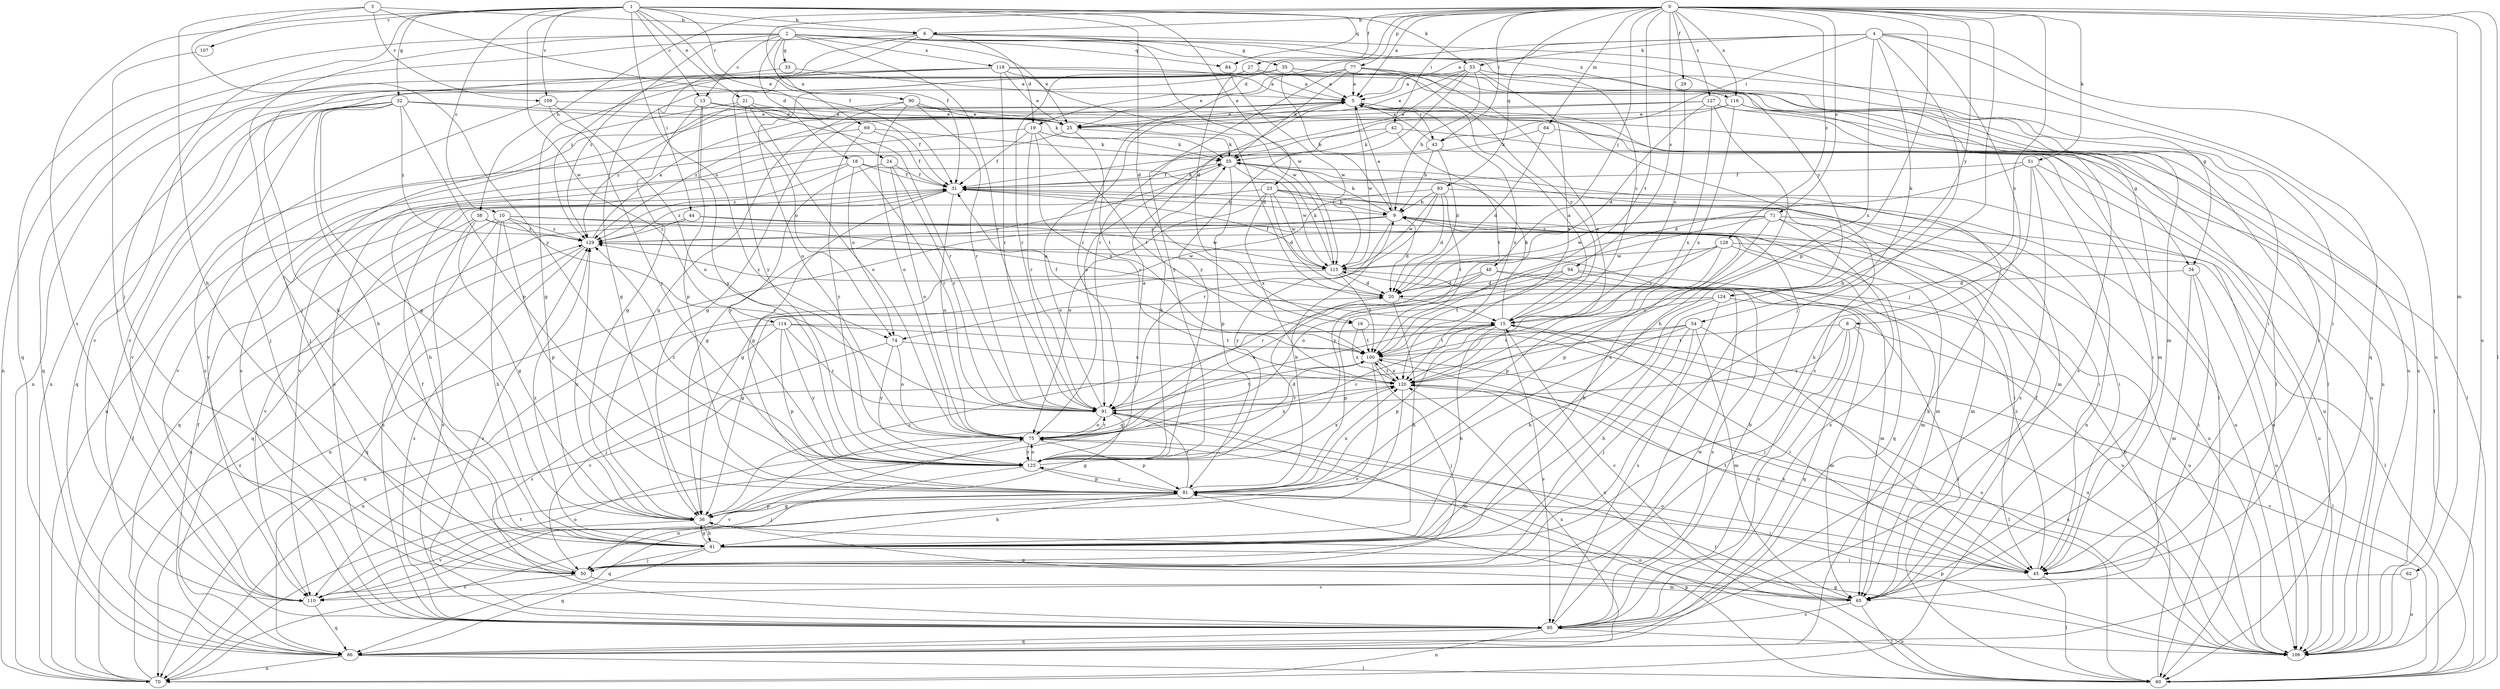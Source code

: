 strict digraph  {
0;
1;
2;
3;
4;
5;
6;
8;
9;
10;
13;
15;
16;
18;
19;
20;
21;
23;
24;
25;
27;
29;
31;
32;
33;
34;
35;
36;
38;
41;
42;
43;
44;
45;
48;
50;
51;
53;
54;
55;
60;
62;
64;
65;
69;
70;
71;
74;
75;
77;
81;
83;
84;
86;
90;
91;
94;
95;
100;
106;
107;
109;
110;
114;
115;
116;
118;
120;
124;
125;
127;
128;
129;
0 -> 5  [label=a];
0 -> 6  [label=b];
0 -> 16  [label=d];
0 -> 27  [label=f];
0 -> 29  [label=f];
0 -> 31  [label=f];
0 -> 38  [label=h];
0 -> 41  [label=h];
0 -> 42  [label=i];
0 -> 43  [label=i];
0 -> 48  [label=j];
0 -> 50  [label=j];
0 -> 51  [label=k];
0 -> 60  [label=l];
0 -> 62  [label=m];
0 -> 64  [label=m];
0 -> 71  [label=o];
0 -> 77  [label=p];
0 -> 81  [label=p];
0 -> 83  [label=q];
0 -> 94  [label=s];
0 -> 100  [label=t];
0 -> 106  [label=u];
0 -> 116  [label=x];
0 -> 124  [label=y];
0 -> 127  [label=z];
0 -> 128  [label=z];
1 -> 6  [label=b];
1 -> 10  [label=c];
1 -> 13  [label=c];
1 -> 16  [label=d];
1 -> 21  [label=e];
1 -> 23  [label=e];
1 -> 24  [label=e];
1 -> 32  [label=g];
1 -> 50  [label=j];
1 -> 53  [label=k];
1 -> 74  [label=o];
1 -> 84  [label=q];
1 -> 90  [label=r];
1 -> 95  [label=s];
1 -> 107  [label=v];
1 -> 109  [label=v];
1 -> 114  [label=w];
2 -> 13  [label=c];
2 -> 15  [label=c];
2 -> 18  [label=d];
2 -> 25  [label=e];
2 -> 33  [label=g];
2 -> 50  [label=j];
2 -> 69  [label=n];
2 -> 84  [label=q];
2 -> 86  [label=q];
2 -> 91  [label=r];
2 -> 116  [label=x];
2 -> 118  [label=x];
2 -> 124  [label=y];
2 -> 129  [label=z];
3 -> 6  [label=b];
3 -> 31  [label=f];
3 -> 41  [label=h];
3 -> 109  [label=v];
3 -> 125  [label=y];
4 -> 5  [label=a];
4 -> 8  [label=b];
4 -> 19  [label=d];
4 -> 43  [label=i];
4 -> 50  [label=j];
4 -> 53  [label=k];
4 -> 54  [label=k];
4 -> 86  [label=q];
4 -> 106  [label=u];
4 -> 120  [label=x];
5 -> 25  [label=e];
5 -> 34  [label=g];
5 -> 43  [label=i];
5 -> 95  [label=s];
5 -> 110  [label=v];
5 -> 115  [label=w];
5 -> 120  [label=x];
5 -> 129  [label=z];
6 -> 19  [label=d];
6 -> 34  [label=g];
6 -> 35  [label=g];
6 -> 44  [label=i];
6 -> 70  [label=n];
6 -> 115  [label=w];
6 -> 129  [label=z];
8 -> 50  [label=j];
8 -> 60  [label=l];
8 -> 65  [label=m];
8 -> 91  [label=r];
8 -> 95  [label=s];
8 -> 100  [label=t];
9 -> 5  [label=a];
9 -> 20  [label=d];
9 -> 55  [label=k];
9 -> 70  [label=n];
9 -> 86  [label=q];
9 -> 125  [label=y];
9 -> 129  [label=z];
10 -> 15  [label=c];
10 -> 41  [label=h];
10 -> 81  [label=p];
10 -> 91  [label=r];
10 -> 95  [label=s];
10 -> 106  [label=u];
10 -> 110  [label=v];
10 -> 129  [label=z];
13 -> 25  [label=e];
13 -> 36  [label=g];
13 -> 55  [label=k];
13 -> 60  [label=l];
13 -> 81  [label=p];
13 -> 125  [label=y];
15 -> 5  [label=a];
15 -> 36  [label=g];
15 -> 41  [label=h];
15 -> 45  [label=i];
15 -> 55  [label=k];
15 -> 81  [label=p];
15 -> 95  [label=s];
15 -> 100  [label=t];
16 -> 100  [label=t];
16 -> 106  [label=u];
16 -> 120  [label=x];
18 -> 31  [label=f];
18 -> 41  [label=h];
18 -> 65  [label=m];
18 -> 74  [label=o];
18 -> 91  [label=r];
18 -> 129  [label=z];
19 -> 31  [label=f];
19 -> 55  [label=k];
19 -> 91  [label=r];
19 -> 100  [label=t];
19 -> 110  [label=v];
19 -> 120  [label=x];
20 -> 15  [label=c];
20 -> 41  [label=h];
20 -> 74  [label=o];
20 -> 129  [label=z];
21 -> 25  [label=e];
21 -> 50  [label=j];
21 -> 74  [label=o];
21 -> 75  [label=o];
21 -> 91  [label=r];
21 -> 129  [label=z];
23 -> 9  [label=b];
23 -> 20  [label=d];
23 -> 45  [label=i];
23 -> 75  [label=o];
23 -> 86  [label=q];
23 -> 106  [label=u];
23 -> 115  [label=w];
23 -> 120  [label=x];
24 -> 31  [label=f];
24 -> 75  [label=o];
24 -> 91  [label=r];
24 -> 125  [label=y];
25 -> 55  [label=k];
25 -> 95  [label=s];
25 -> 100  [label=t];
27 -> 5  [label=a];
27 -> 36  [label=g];
27 -> 60  [label=l];
27 -> 70  [label=n];
27 -> 91  [label=r];
27 -> 106  [label=u];
27 -> 110  [label=v];
29 -> 15  [label=c];
31 -> 9  [label=b];
31 -> 45  [label=i];
31 -> 55  [label=k];
31 -> 75  [label=o];
31 -> 81  [label=p];
31 -> 129  [label=z];
32 -> 25  [label=e];
32 -> 31  [label=f];
32 -> 36  [label=g];
32 -> 41  [label=h];
32 -> 50  [label=j];
32 -> 81  [label=p];
32 -> 86  [label=q];
32 -> 110  [label=v];
32 -> 129  [label=z];
33 -> 5  [label=a];
33 -> 41  [label=h];
34 -> 20  [label=d];
34 -> 45  [label=i];
34 -> 65  [label=m];
34 -> 106  [label=u];
35 -> 5  [label=a];
35 -> 9  [label=b];
35 -> 45  [label=i];
35 -> 65  [label=m];
35 -> 70  [label=n];
35 -> 75  [label=o];
35 -> 110  [label=v];
36 -> 15  [label=c];
36 -> 41  [label=h];
36 -> 81  [label=p];
36 -> 110  [label=v];
36 -> 129  [label=z];
38 -> 36  [label=g];
38 -> 65  [label=m];
38 -> 86  [label=q];
38 -> 95  [label=s];
38 -> 129  [label=z];
41 -> 36  [label=g];
41 -> 45  [label=i];
41 -> 50  [label=j];
41 -> 86  [label=q];
41 -> 129  [label=z];
42 -> 31  [label=f];
42 -> 55  [label=k];
42 -> 100  [label=t];
42 -> 106  [label=u];
43 -> 5  [label=a];
43 -> 9  [label=b];
43 -> 20  [label=d];
43 -> 45  [label=i];
43 -> 110  [label=v];
44 -> 45  [label=i];
44 -> 70  [label=n];
44 -> 115  [label=w];
44 -> 129  [label=z];
45 -> 60  [label=l];
45 -> 75  [label=o];
45 -> 100  [label=t];
45 -> 120  [label=x];
45 -> 129  [label=z];
48 -> 20  [label=d];
48 -> 75  [label=o];
48 -> 91  [label=r];
48 -> 95  [label=s];
48 -> 106  [label=u];
50 -> 9  [label=b];
50 -> 31  [label=f];
50 -> 65  [label=m];
50 -> 110  [label=v];
51 -> 20  [label=d];
51 -> 31  [label=f];
51 -> 41  [label=h];
51 -> 70  [label=n];
51 -> 95  [label=s];
51 -> 106  [label=u];
53 -> 5  [label=a];
53 -> 9  [label=b];
53 -> 25  [label=e];
53 -> 91  [label=r];
53 -> 106  [label=u];
53 -> 120  [label=x];
53 -> 125  [label=y];
54 -> 41  [label=h];
54 -> 45  [label=i];
54 -> 50  [label=j];
54 -> 65  [label=m];
54 -> 100  [label=t];
54 -> 110  [label=v];
54 -> 120  [label=x];
55 -> 31  [label=f];
55 -> 36  [label=g];
55 -> 81  [label=p];
55 -> 115  [label=w];
60 -> 9  [label=b];
60 -> 15  [label=c];
60 -> 75  [label=o];
60 -> 81  [label=p];
60 -> 91  [label=r];
62 -> 106  [label=u];
62 -> 110  [label=v];
64 -> 20  [label=d];
64 -> 55  [label=k];
64 -> 60  [label=l];
65 -> 15  [label=c];
65 -> 31  [label=f];
65 -> 36  [label=g];
65 -> 60  [label=l];
65 -> 95  [label=s];
65 -> 120  [label=x];
69 -> 31  [label=f];
69 -> 55  [label=k];
69 -> 70  [label=n];
69 -> 125  [label=y];
70 -> 31  [label=f];
70 -> 100  [label=t];
70 -> 129  [label=z];
71 -> 65  [label=m];
71 -> 81  [label=p];
71 -> 95  [label=s];
71 -> 106  [label=u];
71 -> 115  [label=w];
71 -> 125  [label=y];
71 -> 129  [label=z];
74 -> 50  [label=j];
74 -> 75  [label=o];
74 -> 120  [label=x];
74 -> 125  [label=y];
75 -> 15  [label=c];
75 -> 81  [label=p];
75 -> 91  [label=r];
75 -> 110  [label=v];
75 -> 120  [label=x];
75 -> 125  [label=y];
77 -> 5  [label=a];
77 -> 15  [label=c];
77 -> 25  [label=e];
77 -> 45  [label=i];
77 -> 55  [label=k];
77 -> 91  [label=r];
77 -> 120  [label=x];
77 -> 125  [label=y];
81 -> 9  [label=b];
81 -> 36  [label=g];
81 -> 41  [label=h];
81 -> 45  [label=i];
81 -> 86  [label=q];
81 -> 91  [label=r];
81 -> 120  [label=x];
81 -> 125  [label=y];
83 -> 9  [label=b];
83 -> 20  [label=d];
83 -> 36  [label=g];
83 -> 91  [label=r];
83 -> 100  [label=t];
83 -> 106  [label=u];
83 -> 115  [label=w];
84 -> 115  [label=w];
86 -> 31  [label=f];
86 -> 55  [label=k];
86 -> 60  [label=l];
86 -> 70  [label=n];
86 -> 120  [label=x];
90 -> 20  [label=d];
90 -> 25  [label=e];
90 -> 36  [label=g];
90 -> 75  [label=o];
90 -> 91  [label=r];
90 -> 95  [label=s];
90 -> 106  [label=u];
91 -> 5  [label=a];
91 -> 36  [label=g];
91 -> 65  [label=m];
91 -> 75  [label=o];
91 -> 100  [label=t];
94 -> 20  [label=d];
94 -> 36  [label=g];
94 -> 65  [label=m];
94 -> 100  [label=t];
94 -> 106  [label=u];
95 -> 9  [label=b];
95 -> 70  [label=n];
95 -> 86  [label=q];
95 -> 106  [label=u];
95 -> 115  [label=w];
95 -> 129  [label=z];
100 -> 31  [label=f];
100 -> 50  [label=j];
100 -> 60  [label=l];
100 -> 110  [label=v];
100 -> 120  [label=x];
106 -> 36  [label=g];
106 -> 81  [label=p];
107 -> 50  [label=j];
109 -> 25  [label=e];
109 -> 75  [label=o];
109 -> 95  [label=s];
109 -> 125  [label=y];
110 -> 75  [label=o];
110 -> 86  [label=q];
114 -> 70  [label=n];
114 -> 81  [label=p];
114 -> 91  [label=r];
114 -> 95  [label=s];
114 -> 100  [label=t];
114 -> 106  [label=u];
114 -> 125  [label=y];
115 -> 20  [label=d];
115 -> 31  [label=f];
115 -> 55  [label=k];
115 -> 60  [label=l];
115 -> 70  [label=n];
115 -> 100  [label=t];
116 -> 25  [label=e];
116 -> 45  [label=i];
116 -> 65  [label=m];
116 -> 75  [label=o];
116 -> 120  [label=x];
118 -> 5  [label=a];
118 -> 25  [label=e];
118 -> 36  [label=g];
118 -> 60  [label=l];
118 -> 86  [label=q];
118 -> 91  [label=r];
118 -> 115  [label=w];
118 -> 125  [label=y];
120 -> 70  [label=n];
120 -> 91  [label=r];
120 -> 100  [label=t];
120 -> 106  [label=u];
124 -> 15  [label=c];
124 -> 41  [label=h];
124 -> 81  [label=p];
124 -> 86  [label=q];
124 -> 95  [label=s];
125 -> 5  [label=a];
125 -> 20  [label=d];
125 -> 50  [label=j];
125 -> 55  [label=k];
125 -> 75  [label=o];
125 -> 81  [label=p];
125 -> 120  [label=x];
125 -> 129  [label=z];
127 -> 20  [label=d];
127 -> 25  [label=e];
127 -> 36  [label=g];
127 -> 41  [label=h];
127 -> 60  [label=l];
127 -> 95  [label=s];
127 -> 120  [label=x];
128 -> 15  [label=c];
128 -> 60  [label=l];
128 -> 65  [label=m];
128 -> 75  [label=o];
128 -> 81  [label=p];
128 -> 115  [label=w];
129 -> 5  [label=a];
129 -> 86  [label=q];
129 -> 95  [label=s];
129 -> 115  [label=w];
}
